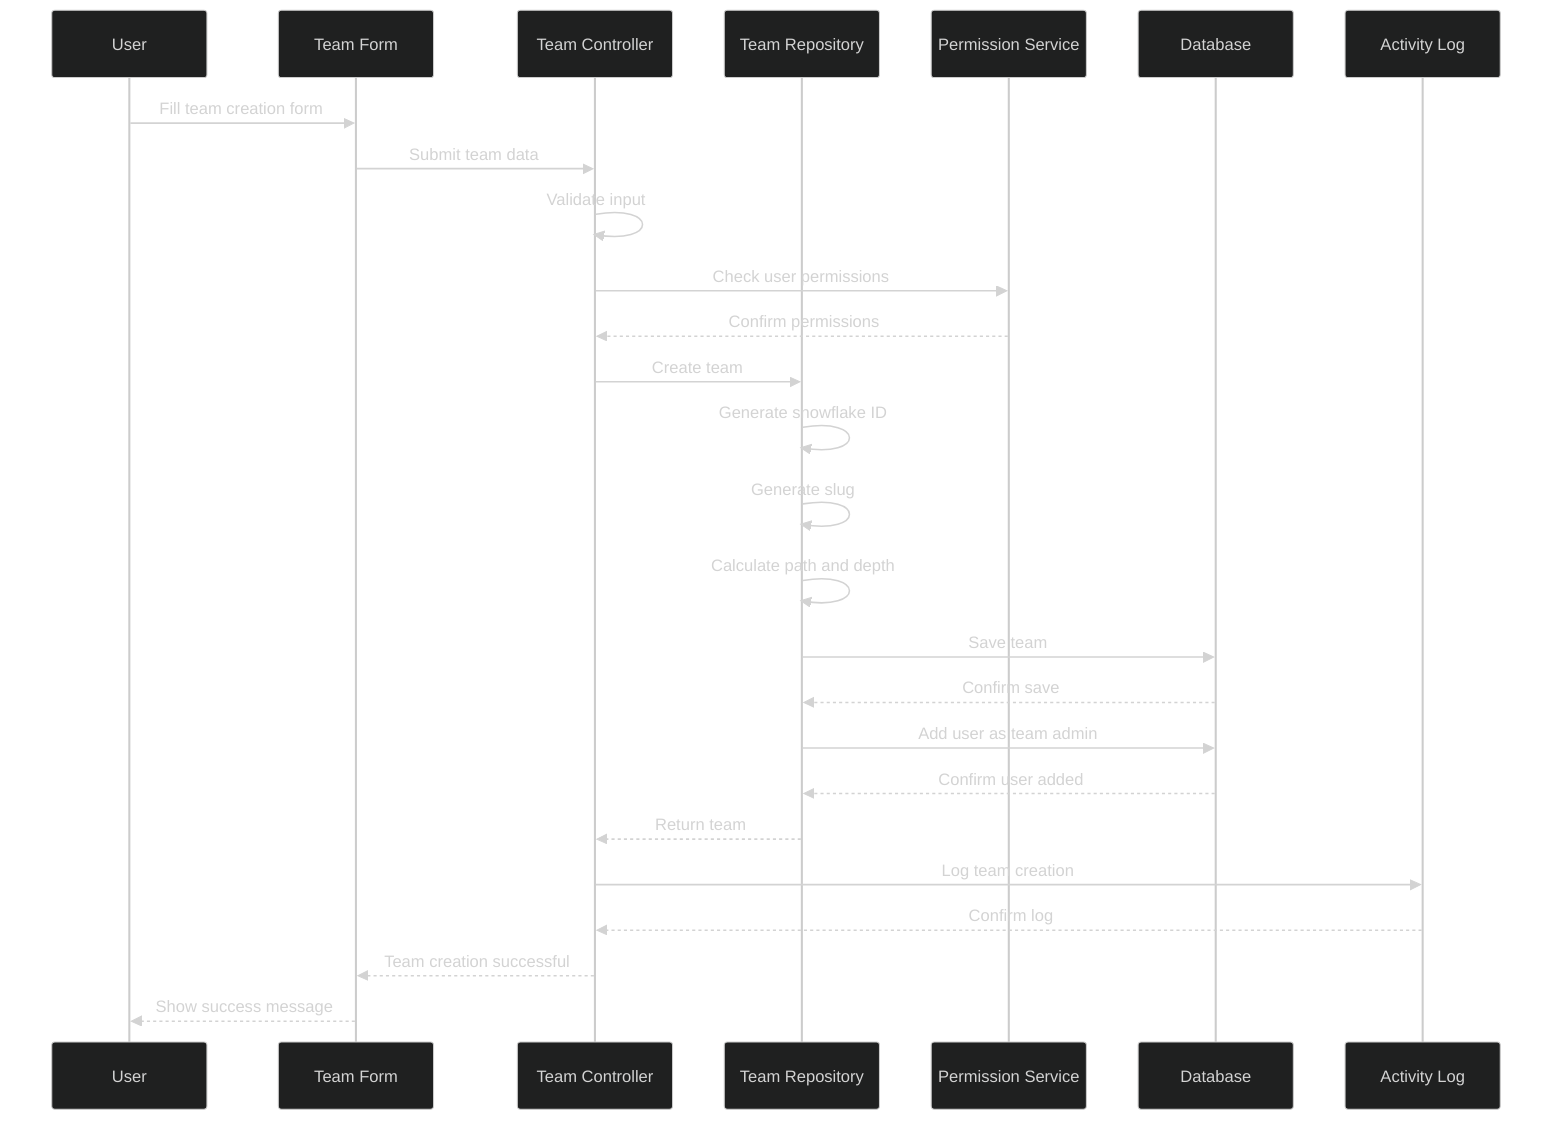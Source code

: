 %%{init: {'theme': 'dark', 'themeVariables': { 'primaryColor': '#2c3e50', 'primaryTextColor': '#ecf0f1', 'primaryBorderColor': '#7f8c8d', 'lineColor': '#ecf0f1', 'secondaryColor': '#34495e', 'tertiaryColor': '#282c34' }}}%%
sequenceDiagram
    participant User as User
    participant TeamForm as Team Form
    participant TeamController as Team Controller
    participant TeamRepository as Team Repository
    participant PermissionService as Permission Service
    participant Database as Database
    participant ActivityLog as Activity Log

    User->>TeamForm: Fill team creation form
    TeamForm->>TeamController: Submit team data
    TeamController->>TeamController: Validate input
    TeamController->>PermissionService: Check user permissions
    PermissionService-->>TeamController: Confirm permissions
    TeamController->>TeamRepository: Create team
    TeamRepository->>TeamRepository: Generate snowflake ID
    TeamRepository->>TeamRepository: Generate slug
    TeamRepository->>TeamRepository: Calculate path and depth
    TeamRepository->>Database: Save team
    Database-->>TeamRepository: Confirm save
    TeamRepository->>Database: Add user as team admin
    Database-->>TeamRepository: Confirm user added
    TeamRepository-->>TeamController: Return team
    TeamController->>ActivityLog: Log team creation
    ActivityLog-->>TeamController: Confirm log
    TeamController-->>TeamForm: Team creation successful
    TeamForm-->>User: Show success message